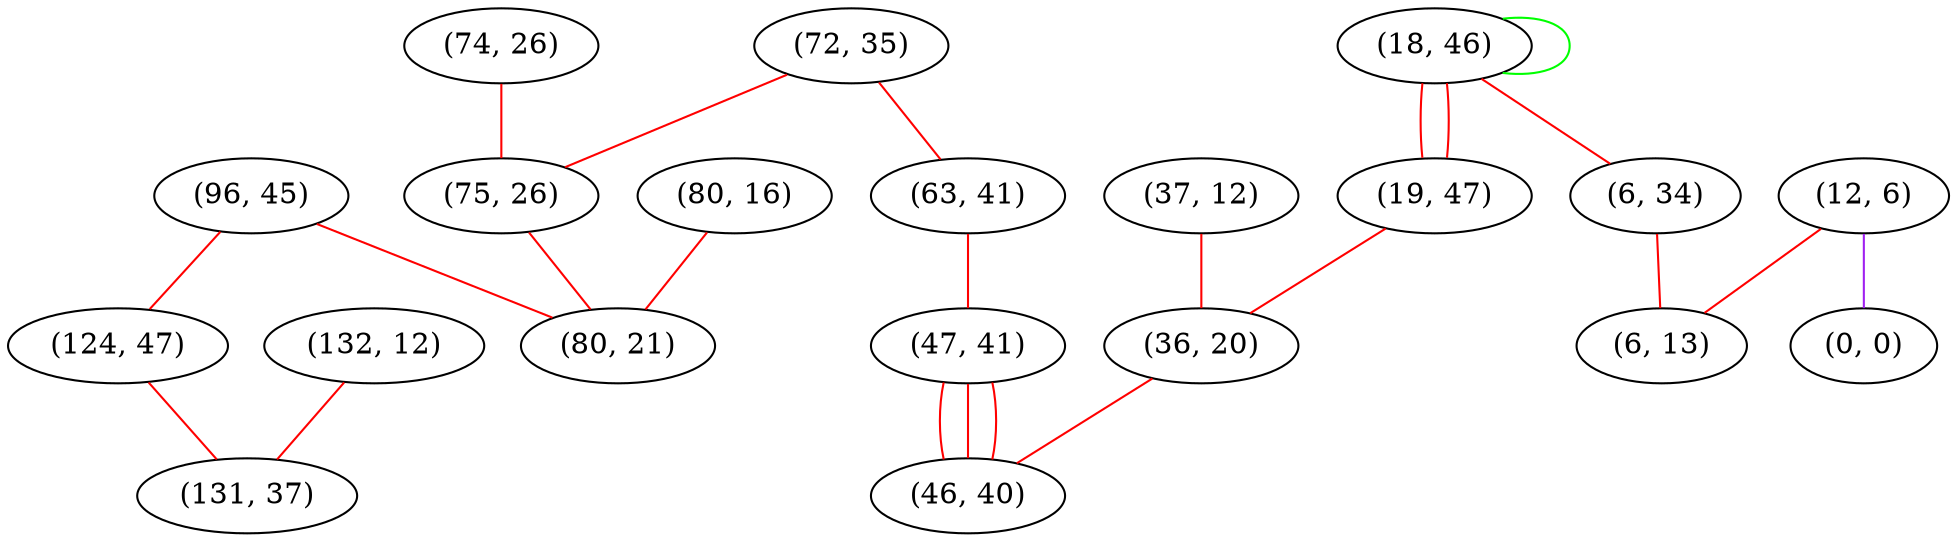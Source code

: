 graph "" {
"(132, 12)";
"(72, 35)";
"(80, 16)";
"(63, 41)";
"(74, 26)";
"(37, 12)";
"(18, 46)";
"(96, 45)";
"(12, 6)";
"(0, 0)";
"(19, 47)";
"(75, 26)";
"(6, 34)";
"(80, 21)";
"(6, 13)";
"(47, 41)";
"(124, 47)";
"(36, 20)";
"(46, 40)";
"(131, 37)";
"(132, 12)" -- "(131, 37)"  [color=red, key=0, weight=1];
"(72, 35)" -- "(75, 26)"  [color=red, key=0, weight=1];
"(72, 35)" -- "(63, 41)"  [color=red, key=0, weight=1];
"(80, 16)" -- "(80, 21)"  [color=red, key=0, weight=1];
"(63, 41)" -- "(47, 41)"  [color=red, key=0, weight=1];
"(74, 26)" -- "(75, 26)"  [color=red, key=0, weight=1];
"(37, 12)" -- "(36, 20)"  [color=red, key=0, weight=1];
"(18, 46)" -- "(19, 47)"  [color=red, key=0, weight=1];
"(18, 46)" -- "(19, 47)"  [color=red, key=1, weight=1];
"(18, 46)" -- "(18, 46)"  [color=green, key=0, weight=2];
"(18, 46)" -- "(6, 34)"  [color=red, key=0, weight=1];
"(96, 45)" -- "(124, 47)"  [color=red, key=0, weight=1];
"(96, 45)" -- "(80, 21)"  [color=red, key=0, weight=1];
"(12, 6)" -- "(0, 0)"  [color=purple, key=0, weight=4];
"(12, 6)" -- "(6, 13)"  [color=red, key=0, weight=1];
"(19, 47)" -- "(36, 20)"  [color=red, key=0, weight=1];
"(75, 26)" -- "(80, 21)"  [color=red, key=0, weight=1];
"(6, 34)" -- "(6, 13)"  [color=red, key=0, weight=1];
"(47, 41)" -- "(46, 40)"  [color=red, key=0, weight=1];
"(47, 41)" -- "(46, 40)"  [color=red, key=1, weight=1];
"(47, 41)" -- "(46, 40)"  [color=red, key=2, weight=1];
"(124, 47)" -- "(131, 37)"  [color=red, key=0, weight=1];
"(36, 20)" -- "(46, 40)"  [color=red, key=0, weight=1];
}
